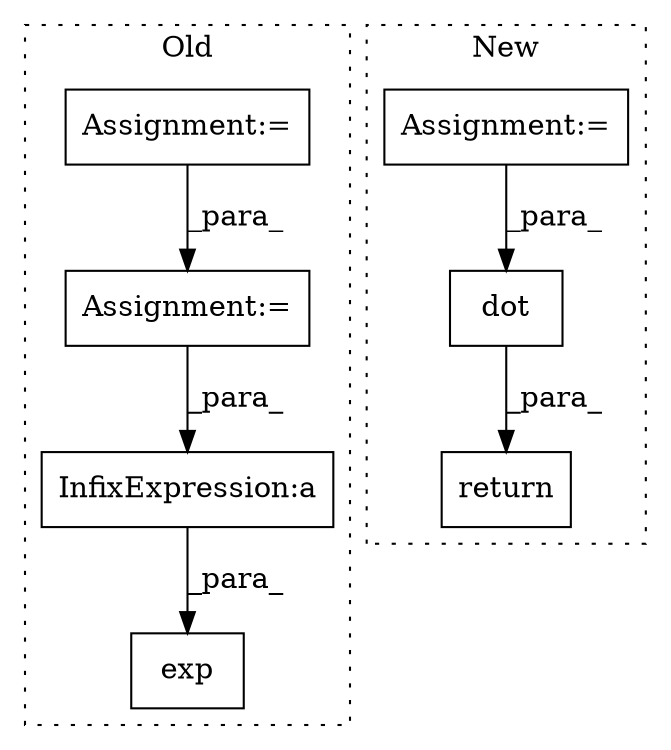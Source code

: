 digraph G {
subgraph cluster0 {
1 [label="exp" a="32" s="9947,10006" l="4,1" shape="box"];
5 [label="InfixExpression:a" a="27" s="9980" l="3" shape="box"];
6 [label="Assignment:=" a="7" s="9712" l="1" shape="box"];
7 [label="Assignment:=" a="7" s="9689" l="2" shape="box"];
label = "Old";
style="dotted";
}
subgraph cluster1 {
2 [label="dot" a="32" s="9808,9822" l="4,1" shape="box"];
3 [label="Assignment:=" a="7" s="9770" l="2" shape="box"];
4 [label="return" a="41" s="10063" l="7" shape="box"];
label = "New";
style="dotted";
}
2 -> 4 [label="_para_"];
3 -> 2 [label="_para_"];
5 -> 1 [label="_para_"];
6 -> 5 [label="_para_"];
7 -> 6 [label="_para_"];
}